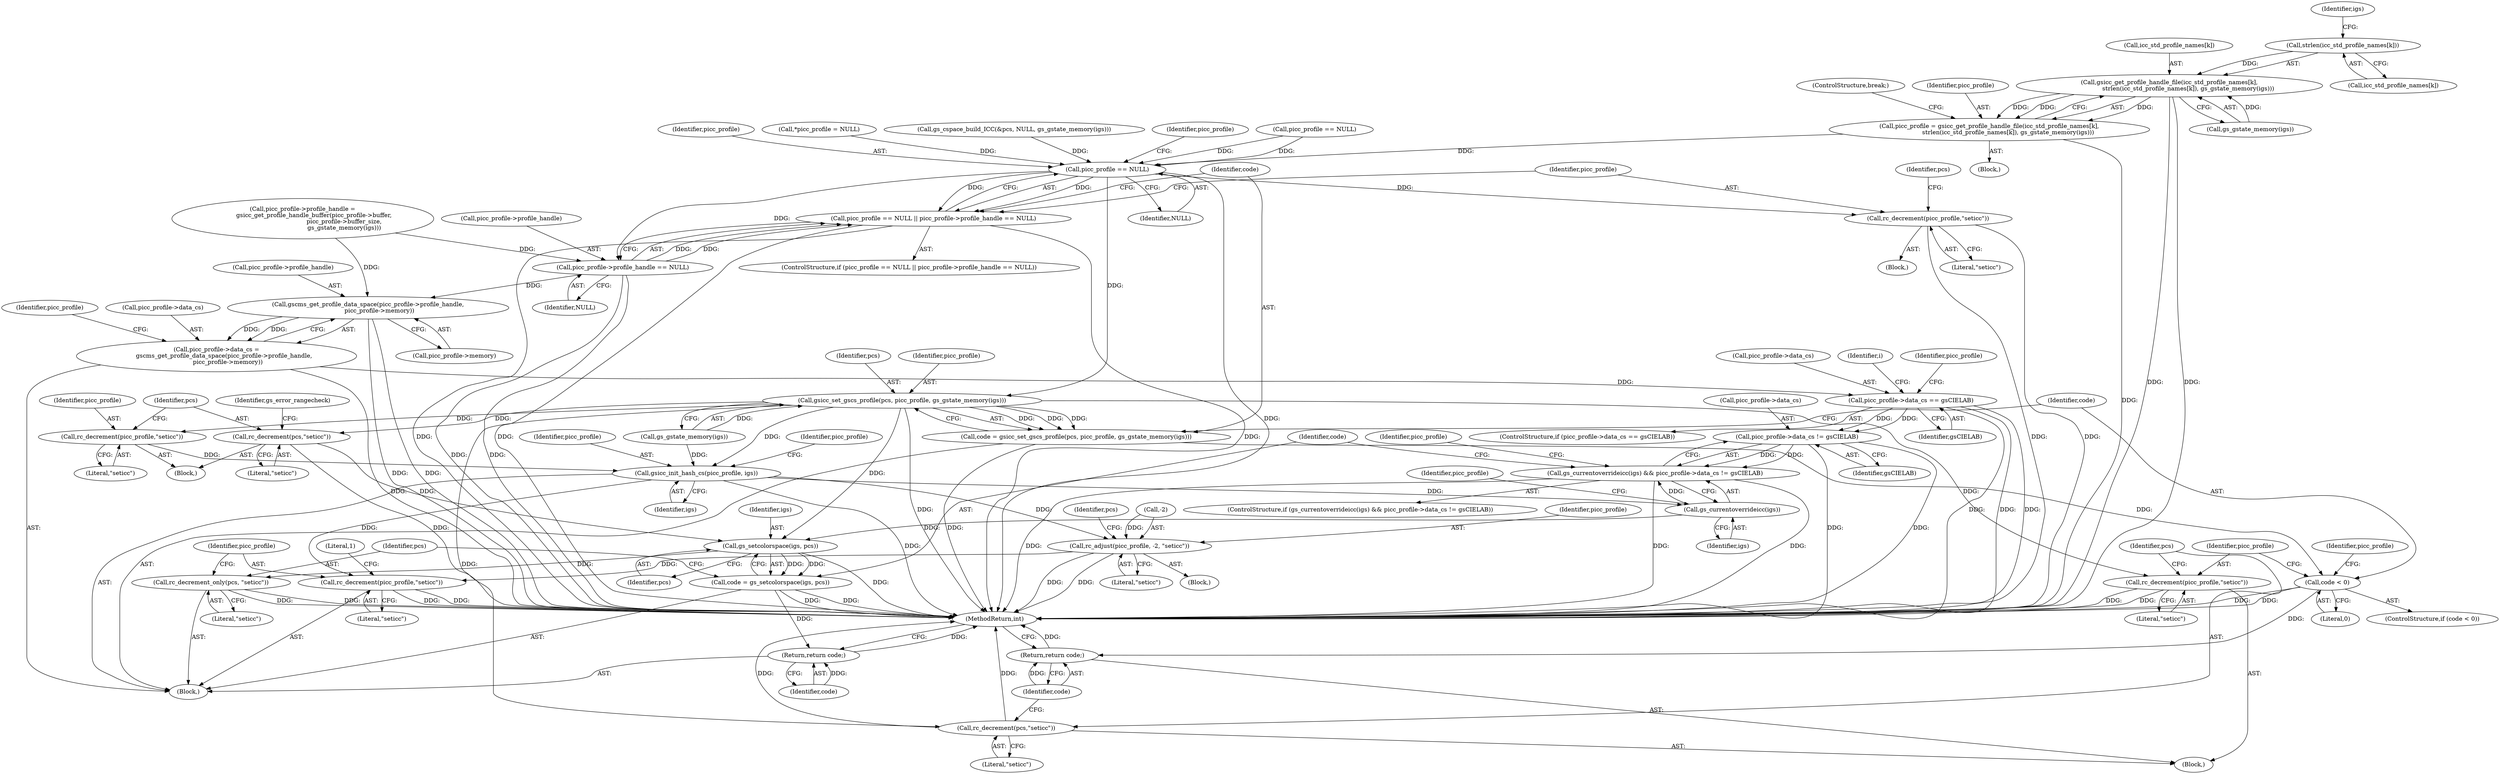 digraph "0_ghostscript_67d760ab775dae4efe803b5944b0439aa3c0b04a@API" {
"1000247" [label="(Call,strlen(icc_std_profile_names[k]))"];
"1000243" [label="(Call,gsicc_get_profile_handle_file(icc_std_profile_names[k],\n                    strlen(icc_std_profile_names[k]), gs_gstate_memory(igs)))"];
"1000241" [label="(Call,picc_profile = gsicc_get_profile_handle_file(icc_std_profile_names[k],\n                    strlen(icc_std_profile_names[k]), gs_gstate_memory(igs)))"];
"1000292" [label="(Call,picc_profile == NULL)"];
"1000291" [label="(Call,picc_profile == NULL || picc_profile->profile_handle == NULL)"];
"1000295" [label="(Call,picc_profile->profile_handle == NULL)"];
"1000339" [label="(Call,gscms_get_profile_data_space(picc_profile->profile_handle,\n            picc_profile->memory))"];
"1000335" [label="(Call,picc_profile->data_cs =\n        gscms_get_profile_data_space(picc_profile->profile_handle,\n            picc_profile->memory))"];
"1000392" [label="(Call,picc_profile->data_cs == gsCIELAB)"];
"1000519" [label="(Call,picc_profile->data_cs != gsCIELAB)"];
"1000516" [label="(Call,gs_currentoverrideicc(igs) && picc_profile->data_cs != gsCIELAB)"];
"1000301" [label="(Call,rc_decrement(picc_profile,\"seticc\"))"];
"1000312" [label="(Call,gsicc_set_gscs_profile(pcs, picc_profile, gs_gstate_memory(igs)))"];
"1000310" [label="(Call,code = gsicc_set_gscs_profile(pcs, picc_profile, gs_gstate_memory(igs)))"];
"1000318" [label="(Call,code < 0)"];
"1000328" [label="(Return,return code;)"];
"1000322" [label="(Call,rc_decrement(picc_profile,\"seticc\"))"];
"1000325" [label="(Call,rc_decrement(pcs,\"seticc\"))"];
"1000380" [label="(Call,rc_decrement(picc_profile,\"seticc\"))"];
"1000388" [label="(Call,gsicc_init_hash_cs(picc_profile, igs))"];
"1000517" [label="(Call,gs_currentoverrideicc(igs))"];
"1000576" [label="(Call,gs_setcolorspace(igs, pcs))"];
"1000574" [label="(Call,code = gs_setcolorspace(igs, pcs))"];
"1000587" [label="(Return,return code;)"];
"1000579" [label="(Call,rc_decrement_only(pcs, \"seticc\"))"];
"1000565" [label="(Call,rc_adjust(picc_profile, -2, \"seticc\"))"];
"1000582" [label="(Call,rc_decrement(picc_profile,\"seticc\"))"];
"1000383" [label="(Call,rc_decrement(pcs,\"seticc\"))"];
"1000163" [label="(Call,gs_cspace_build_ICC(&pcs, NULL, gs_gstate_memory(igs)))"];
"1000393" [label="(Call,picc_profile->data_cs)"];
"1000392" [label="(Call,picc_profile->data_cs == gsCIELAB)"];
"1000384" [label="(Identifier,pcs)"];
"1000320" [label="(Literal,0)"];
"1000303" [label="(Literal,\"seticc\")"];
"1000394" [label="(Identifier,picc_profile)"];
"1000297" [label="(Identifier,picc_profile)"];
"1000584" [label="(Literal,\"seticc\")"];
"1000577" [label="(Identifier,igs)"];
"1000291" [label="(Call,picc_profile == NULL || picc_profile->profile_handle == NULL)"];
"1000292" [label="(Call,picc_profile == NULL)"];
"1000527" [label="(Identifier,picc_profile)"];
"1000391" [label="(ControlStructure,if (picc_profile->data_cs == gsCIELAB))"];
"1000396" [label="(Identifier,gsCIELAB)"];
"1000390" [label="(Identifier,igs)"];
"1000576" [label="(Call,gs_setcolorspace(igs, pcs))"];
"1000312" [label="(Call,gsicc_set_gscs_profile(pcs, picc_profile, gs_gstate_memory(igs)))"];
"1000270" [label="(Call,picc_profile == NULL)"];
"1000582" [label="(Call,rc_decrement(picc_profile,\"seticc\"))"];
"1000587" [label="(Return,return code;)"];
"1000327" [label="(Literal,\"seticc\")"];
"1000380" [label="(Call,rc_decrement(picc_profile,\"seticc\"))"];
"1000515" [label="(ControlStructure,if (gs_currentoverrideicc(igs) && picc_profile->data_cs != gsCIELAB))"];
"1000580" [label="(Identifier,pcs)"];
"1000293" [label="(Identifier,picc_profile)"];
"1000300" [label="(Block,)"];
"1000382" [label="(Literal,\"seticc\")"];
"1000518" [label="(Identifier,igs)"];
"1000340" [label="(Call,picc_profile->profile_handle)"];
"1000243" [label="(Call,gsicc_get_profile_handle_file(icc_std_profile_names[k],\n                    strlen(icc_std_profile_names[k]), gs_gstate_memory(igs)))"];
"1000475" [label="(Identifier,i)"];
"1000294" [label="(Identifier,NULL)"];
"1000277" [label="(Call,picc_profile->profile_handle =\n            gsicc_get_profile_handle_buffer(picc_profile->buffer,\n                                            picc_profile->buffer_size,\n                                            gs_gstate_memory(igs)))"];
"1000328" [label="(Return,return code;)"];
"1000339" [label="(Call,gscms_get_profile_data_space(picc_profile->profile_handle,\n            picc_profile->memory))"];
"1000574" [label="(Call,code = gs_setcolorspace(igs, pcs))"];
"1000299" [label="(Identifier,NULL)"];
"1000290" [label="(ControlStructure,if (picc_profile == NULL || picc_profile->profile_handle == NULL))"];
"1000329" [label="(Identifier,code)"];
"1000318" [label="(Call,code < 0)"];
"1000569" [label="(Literal,\"seticc\")"];
"1000523" [label="(Identifier,gsCIELAB)"];
"1000323" [label="(Identifier,picc_profile)"];
"1000572" [label="(Identifier,pcs)"];
"1000381" [label="(Identifier,picc_profile)"];
"1000385" [label="(Literal,\"seticc\")"];
"1000588" [label="(Identifier,code)"];
"1000343" [label="(Call,picc_profile->memory)"];
"1000575" [label="(Identifier,code)"];
"1000313" [label="(Identifier,pcs)"];
"1000126" [label="(Block,)"];
"1000566" [label="(Identifier,picc_profile)"];
"1000244" [label="(Call,icc_std_profile_names[k])"];
"1000332" [label="(Identifier,picc_profile)"];
"1000579" [label="(Call,rc_decrement_only(pcs, \"seticc\"))"];
"1000387" [label="(Identifier,gs_error_rangecheck)"];
"1000251" [label="(Call,gs_gstate_memory(igs))"];
"1000240" [label="(Block,)"];
"1000324" [label="(Literal,\"seticc\")"];
"1000403" [label="(Identifier,picc_profile)"];
"1000589" [label="(MethodReturn,int)"];
"1000520" [label="(Call,picc_profile->data_cs)"];
"1000295" [label="(Call,picc_profile->profile_handle == NULL)"];
"1000302" [label="(Identifier,picc_profile)"];
"1000311" [label="(Identifier,code)"];
"1000315" [label="(Call,gs_gstate_memory(igs))"];
"1000317" [label="(ControlStructure,if (code < 0))"];
"1000247" [label="(Call,strlen(icc_std_profile_names[k]))"];
"1000565" [label="(Call,rc_adjust(picc_profile, -2, \"seticc\"))"];
"1000136" [label="(Call,*picc_profile = NULL)"];
"1000296" [label="(Call,picc_profile->profile_handle)"];
"1000314" [label="(Identifier,picc_profile)"];
"1000348" [label="(Identifier,picc_profile)"];
"1000322" [label="(Call,rc_decrement(picc_profile,\"seticc\"))"];
"1000583" [label="(Identifier,picc_profile)"];
"1000567" [label="(Call,-2)"];
"1000310" [label="(Call,code = gsicc_set_gscs_profile(pcs, picc_profile, gs_gstate_memory(igs)))"];
"1000519" [label="(Call,picc_profile->data_cs != gsCIELAB)"];
"1000325" [label="(Call,rc_decrement(pcs,\"seticc\"))"];
"1000581" [label="(Literal,\"seticc\")"];
"1000253" [label="(ControlStructure,break;)"];
"1000586" [label="(Literal,1)"];
"1000578" [label="(Identifier,pcs)"];
"1000524" [label="(Block,)"];
"1000388" [label="(Call,gsicc_init_hash_cs(picc_profile, igs))"];
"1000248" [label="(Call,icc_std_profile_names[k])"];
"1000326" [label="(Identifier,pcs)"];
"1000517" [label="(Call,gs_currentoverrideicc(igs))"];
"1000516" [label="(Call,gs_currentoverrideicc(igs) && picc_profile->data_cs != gsCIELAB)"];
"1000242" [label="(Identifier,picc_profile)"];
"1000383" [label="(Call,rc_decrement(pcs,\"seticc\"))"];
"1000389" [label="(Identifier,picc_profile)"];
"1000305" [label="(Identifier,pcs)"];
"1000301" [label="(Call,rc_decrement(picc_profile,\"seticc\"))"];
"1000241" [label="(Call,picc_profile = gsicc_get_profile_handle_file(icc_std_profile_names[k],\n                    strlen(icc_std_profile_names[k]), gs_gstate_memory(igs)))"];
"1000335" [label="(Call,picc_profile->data_cs =\n        gscms_get_profile_data_space(picc_profile->profile_handle,\n            picc_profile->memory))"];
"1000379" [label="(Block,)"];
"1000321" [label="(Block,)"];
"1000319" [label="(Identifier,code)"];
"1000252" [label="(Identifier,igs)"];
"1000336" [label="(Call,picc_profile->data_cs)"];
"1000521" [label="(Identifier,picc_profile)"];
"1000247" -> "1000243"  [label="AST: "];
"1000247" -> "1000248"  [label="CFG: "];
"1000248" -> "1000247"  [label="AST: "];
"1000252" -> "1000247"  [label="CFG: "];
"1000247" -> "1000243"  [label="DDG: "];
"1000243" -> "1000241"  [label="AST: "];
"1000243" -> "1000251"  [label="CFG: "];
"1000244" -> "1000243"  [label="AST: "];
"1000251" -> "1000243"  [label="AST: "];
"1000241" -> "1000243"  [label="CFG: "];
"1000243" -> "1000589"  [label="DDG: "];
"1000243" -> "1000589"  [label="DDG: "];
"1000243" -> "1000241"  [label="DDG: "];
"1000243" -> "1000241"  [label="DDG: "];
"1000243" -> "1000241"  [label="DDG: "];
"1000251" -> "1000243"  [label="DDG: "];
"1000241" -> "1000240"  [label="AST: "];
"1000242" -> "1000241"  [label="AST: "];
"1000253" -> "1000241"  [label="CFG: "];
"1000241" -> "1000589"  [label="DDG: "];
"1000241" -> "1000292"  [label="DDG: "];
"1000292" -> "1000291"  [label="AST: "];
"1000292" -> "1000294"  [label="CFG: "];
"1000293" -> "1000292"  [label="AST: "];
"1000294" -> "1000292"  [label="AST: "];
"1000297" -> "1000292"  [label="CFG: "];
"1000291" -> "1000292"  [label="CFG: "];
"1000292" -> "1000589"  [label="DDG: "];
"1000292" -> "1000291"  [label="DDG: "];
"1000292" -> "1000291"  [label="DDG: "];
"1000270" -> "1000292"  [label="DDG: "];
"1000270" -> "1000292"  [label="DDG: "];
"1000136" -> "1000292"  [label="DDG: "];
"1000163" -> "1000292"  [label="DDG: "];
"1000292" -> "1000295"  [label="DDG: "];
"1000292" -> "1000301"  [label="DDG: "];
"1000292" -> "1000312"  [label="DDG: "];
"1000291" -> "1000290"  [label="AST: "];
"1000291" -> "1000295"  [label="CFG: "];
"1000295" -> "1000291"  [label="AST: "];
"1000302" -> "1000291"  [label="CFG: "];
"1000311" -> "1000291"  [label="CFG: "];
"1000291" -> "1000589"  [label="DDG: "];
"1000291" -> "1000589"  [label="DDG: "];
"1000291" -> "1000589"  [label="DDG: "];
"1000295" -> "1000291"  [label="DDG: "];
"1000295" -> "1000291"  [label="DDG: "];
"1000295" -> "1000299"  [label="CFG: "];
"1000296" -> "1000295"  [label="AST: "];
"1000299" -> "1000295"  [label="AST: "];
"1000295" -> "1000589"  [label="DDG: "];
"1000295" -> "1000589"  [label="DDG: "];
"1000277" -> "1000295"  [label="DDG: "];
"1000295" -> "1000339"  [label="DDG: "];
"1000339" -> "1000335"  [label="AST: "];
"1000339" -> "1000343"  [label="CFG: "];
"1000340" -> "1000339"  [label="AST: "];
"1000343" -> "1000339"  [label="AST: "];
"1000335" -> "1000339"  [label="CFG: "];
"1000339" -> "1000589"  [label="DDG: "];
"1000339" -> "1000589"  [label="DDG: "];
"1000339" -> "1000335"  [label="DDG: "];
"1000339" -> "1000335"  [label="DDG: "];
"1000277" -> "1000339"  [label="DDG: "];
"1000335" -> "1000126"  [label="AST: "];
"1000336" -> "1000335"  [label="AST: "];
"1000348" -> "1000335"  [label="CFG: "];
"1000335" -> "1000589"  [label="DDG: "];
"1000335" -> "1000392"  [label="DDG: "];
"1000392" -> "1000391"  [label="AST: "];
"1000392" -> "1000396"  [label="CFG: "];
"1000393" -> "1000392"  [label="AST: "];
"1000396" -> "1000392"  [label="AST: "];
"1000403" -> "1000392"  [label="CFG: "];
"1000475" -> "1000392"  [label="CFG: "];
"1000392" -> "1000589"  [label="DDG: "];
"1000392" -> "1000589"  [label="DDG: "];
"1000392" -> "1000589"  [label="DDG: "];
"1000392" -> "1000519"  [label="DDG: "];
"1000392" -> "1000519"  [label="DDG: "];
"1000519" -> "1000516"  [label="AST: "];
"1000519" -> "1000523"  [label="CFG: "];
"1000520" -> "1000519"  [label="AST: "];
"1000523" -> "1000519"  [label="AST: "];
"1000516" -> "1000519"  [label="CFG: "];
"1000519" -> "1000589"  [label="DDG: "];
"1000519" -> "1000589"  [label="DDG: "];
"1000519" -> "1000516"  [label="DDG: "];
"1000519" -> "1000516"  [label="DDG: "];
"1000516" -> "1000515"  [label="AST: "];
"1000516" -> "1000517"  [label="CFG: "];
"1000517" -> "1000516"  [label="AST: "];
"1000527" -> "1000516"  [label="CFG: "];
"1000575" -> "1000516"  [label="CFG: "];
"1000516" -> "1000589"  [label="DDG: "];
"1000516" -> "1000589"  [label="DDG: "];
"1000516" -> "1000589"  [label="DDG: "];
"1000517" -> "1000516"  [label="DDG: "];
"1000301" -> "1000300"  [label="AST: "];
"1000301" -> "1000303"  [label="CFG: "];
"1000302" -> "1000301"  [label="AST: "];
"1000303" -> "1000301"  [label="AST: "];
"1000305" -> "1000301"  [label="CFG: "];
"1000301" -> "1000589"  [label="DDG: "];
"1000301" -> "1000589"  [label="DDG: "];
"1000312" -> "1000310"  [label="AST: "];
"1000312" -> "1000315"  [label="CFG: "];
"1000313" -> "1000312"  [label="AST: "];
"1000314" -> "1000312"  [label="AST: "];
"1000315" -> "1000312"  [label="AST: "];
"1000310" -> "1000312"  [label="CFG: "];
"1000312" -> "1000589"  [label="DDG: "];
"1000312" -> "1000310"  [label="DDG: "];
"1000312" -> "1000310"  [label="DDG: "];
"1000312" -> "1000310"  [label="DDG: "];
"1000315" -> "1000312"  [label="DDG: "];
"1000312" -> "1000322"  [label="DDG: "];
"1000312" -> "1000325"  [label="DDG: "];
"1000312" -> "1000380"  [label="DDG: "];
"1000312" -> "1000383"  [label="DDG: "];
"1000312" -> "1000388"  [label="DDG: "];
"1000312" -> "1000576"  [label="DDG: "];
"1000310" -> "1000126"  [label="AST: "];
"1000311" -> "1000310"  [label="AST: "];
"1000319" -> "1000310"  [label="CFG: "];
"1000310" -> "1000589"  [label="DDG: "];
"1000310" -> "1000318"  [label="DDG: "];
"1000318" -> "1000317"  [label="AST: "];
"1000318" -> "1000320"  [label="CFG: "];
"1000319" -> "1000318"  [label="AST: "];
"1000320" -> "1000318"  [label="AST: "];
"1000323" -> "1000318"  [label="CFG: "];
"1000332" -> "1000318"  [label="CFG: "];
"1000318" -> "1000589"  [label="DDG: "];
"1000318" -> "1000589"  [label="DDG: "];
"1000318" -> "1000328"  [label="DDG: "];
"1000328" -> "1000321"  [label="AST: "];
"1000328" -> "1000329"  [label="CFG: "];
"1000329" -> "1000328"  [label="AST: "];
"1000589" -> "1000328"  [label="CFG: "];
"1000328" -> "1000589"  [label="DDG: "];
"1000329" -> "1000328"  [label="DDG: "];
"1000322" -> "1000321"  [label="AST: "];
"1000322" -> "1000324"  [label="CFG: "];
"1000323" -> "1000322"  [label="AST: "];
"1000324" -> "1000322"  [label="AST: "];
"1000326" -> "1000322"  [label="CFG: "];
"1000322" -> "1000589"  [label="DDG: "];
"1000322" -> "1000589"  [label="DDG: "];
"1000325" -> "1000321"  [label="AST: "];
"1000325" -> "1000327"  [label="CFG: "];
"1000326" -> "1000325"  [label="AST: "];
"1000327" -> "1000325"  [label="AST: "];
"1000329" -> "1000325"  [label="CFG: "];
"1000325" -> "1000589"  [label="DDG: "];
"1000325" -> "1000589"  [label="DDG: "];
"1000380" -> "1000379"  [label="AST: "];
"1000380" -> "1000382"  [label="CFG: "];
"1000381" -> "1000380"  [label="AST: "];
"1000382" -> "1000380"  [label="AST: "];
"1000384" -> "1000380"  [label="CFG: "];
"1000380" -> "1000388"  [label="DDG: "];
"1000388" -> "1000126"  [label="AST: "];
"1000388" -> "1000390"  [label="CFG: "];
"1000389" -> "1000388"  [label="AST: "];
"1000390" -> "1000388"  [label="AST: "];
"1000394" -> "1000388"  [label="CFG: "];
"1000388" -> "1000589"  [label="DDG: "];
"1000315" -> "1000388"  [label="DDG: "];
"1000388" -> "1000517"  [label="DDG: "];
"1000388" -> "1000565"  [label="DDG: "];
"1000388" -> "1000582"  [label="DDG: "];
"1000517" -> "1000518"  [label="CFG: "];
"1000518" -> "1000517"  [label="AST: "];
"1000521" -> "1000517"  [label="CFG: "];
"1000517" -> "1000576"  [label="DDG: "];
"1000576" -> "1000574"  [label="AST: "];
"1000576" -> "1000578"  [label="CFG: "];
"1000577" -> "1000576"  [label="AST: "];
"1000578" -> "1000576"  [label="AST: "];
"1000574" -> "1000576"  [label="CFG: "];
"1000576" -> "1000589"  [label="DDG: "];
"1000576" -> "1000574"  [label="DDG: "];
"1000576" -> "1000574"  [label="DDG: "];
"1000383" -> "1000576"  [label="DDG: "];
"1000576" -> "1000579"  [label="DDG: "];
"1000574" -> "1000126"  [label="AST: "];
"1000575" -> "1000574"  [label="AST: "];
"1000580" -> "1000574"  [label="CFG: "];
"1000574" -> "1000589"  [label="DDG: "];
"1000574" -> "1000589"  [label="DDG: "];
"1000574" -> "1000587"  [label="DDG: "];
"1000587" -> "1000126"  [label="AST: "];
"1000587" -> "1000588"  [label="CFG: "];
"1000588" -> "1000587"  [label="AST: "];
"1000589" -> "1000587"  [label="CFG: "];
"1000587" -> "1000589"  [label="DDG: "];
"1000588" -> "1000587"  [label="DDG: "];
"1000579" -> "1000126"  [label="AST: "];
"1000579" -> "1000581"  [label="CFG: "];
"1000580" -> "1000579"  [label="AST: "];
"1000581" -> "1000579"  [label="AST: "];
"1000583" -> "1000579"  [label="CFG: "];
"1000579" -> "1000589"  [label="DDG: "];
"1000579" -> "1000589"  [label="DDG: "];
"1000565" -> "1000524"  [label="AST: "];
"1000565" -> "1000569"  [label="CFG: "];
"1000566" -> "1000565"  [label="AST: "];
"1000567" -> "1000565"  [label="AST: "];
"1000569" -> "1000565"  [label="AST: "];
"1000572" -> "1000565"  [label="CFG: "];
"1000565" -> "1000589"  [label="DDG: "];
"1000565" -> "1000589"  [label="DDG: "];
"1000567" -> "1000565"  [label="DDG: "];
"1000565" -> "1000582"  [label="DDG: "];
"1000582" -> "1000126"  [label="AST: "];
"1000582" -> "1000584"  [label="CFG: "];
"1000583" -> "1000582"  [label="AST: "];
"1000584" -> "1000582"  [label="AST: "];
"1000586" -> "1000582"  [label="CFG: "];
"1000582" -> "1000589"  [label="DDG: "];
"1000582" -> "1000589"  [label="DDG: "];
"1000383" -> "1000379"  [label="AST: "];
"1000383" -> "1000385"  [label="CFG: "];
"1000384" -> "1000383"  [label="AST: "];
"1000385" -> "1000383"  [label="AST: "];
"1000387" -> "1000383"  [label="CFG: "];
"1000383" -> "1000589"  [label="DDG: "];
}
